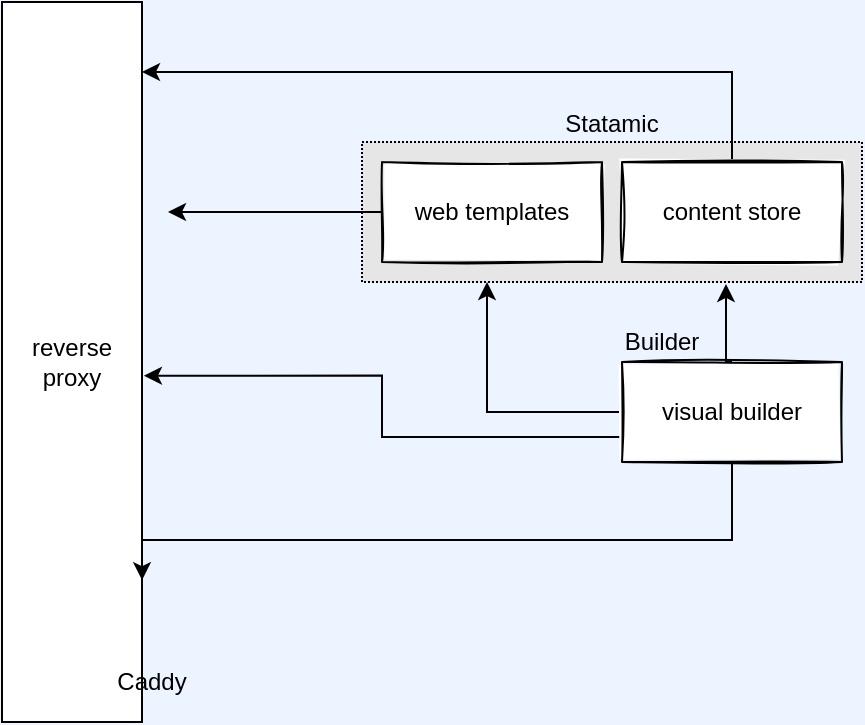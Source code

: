 <mxfile version="14.4.9" type="github">
  <diagram id="C7ztz5Pu-TQGE8I-0E4_" name="Page-1">
    <mxGraphModel dx="786" dy="563" grid="1" gridSize="10" guides="1" tooltips="1" connect="1" arrows="1" fold="1" page="1" pageScale="1" pageWidth="827" pageHeight="1169" background="#EBF4FF" math="0" shadow="0">
      <root>
        <mxCell id="0" />
        <mxCell id="1" parent="0" />
        <mxCell id="nntMs7sBWswRGNJ5aAVg-5" value="" style="rounded=0;whiteSpace=wrap;html=1;dashed=1;dashPattern=1 1;labelBackgroundColor=none;fillColor=#E6E6E6;" vertex="1" parent="1">
          <mxGeometry x="420" y="140" width="250" height="70" as="geometry" />
        </mxCell>
        <mxCell id="nntMs7sBWswRGNJ5aAVg-1" value="reverse proxy" style="rounded=0;whiteSpace=wrap;html=1;" vertex="1" parent="1">
          <mxGeometry x="240" y="70" width="70" height="360" as="geometry" />
        </mxCell>
        <mxCell id="nntMs7sBWswRGNJ5aAVg-12" style="edgeStyle=orthogonalEdgeStyle;rounded=0;orthogonalLoop=1;jettySize=auto;html=1;" edge="1" parent="1" source="nntMs7sBWswRGNJ5aAVg-2">
          <mxGeometry relative="1" as="geometry">
            <mxPoint x="323" y="175" as="targetPoint" />
          </mxGeometry>
        </mxCell>
        <mxCell id="nntMs7sBWswRGNJ5aAVg-2" value="&lt;div&gt;web templates&lt;/div&gt;" style="rounded=0;whiteSpace=wrap;html=1;sketch=1;" vertex="1" parent="1">
          <mxGeometry x="430" y="150" width="110" height="50" as="geometry" />
        </mxCell>
        <mxCell id="nntMs7sBWswRGNJ5aAVg-13" style="edgeStyle=orthogonalEdgeStyle;rounded=0;orthogonalLoop=1;jettySize=auto;html=1;exitX=0.5;exitY=0;exitDx=0;exitDy=0;" edge="1" parent="1" source="nntMs7sBWswRGNJ5aAVg-3" target="nntMs7sBWswRGNJ5aAVg-1">
          <mxGeometry relative="1" as="geometry">
            <mxPoint x="352" y="105" as="targetPoint" />
            <Array as="points">
              <mxPoint x="605" y="105" />
            </Array>
          </mxGeometry>
        </mxCell>
        <mxCell id="nntMs7sBWswRGNJ5aAVg-3" value="content store" style="rounded=0;whiteSpace=wrap;html=1;sketch=1;" vertex="1" parent="1">
          <mxGeometry x="550" y="150" width="110" height="50" as="geometry" />
        </mxCell>
        <mxCell id="nntMs7sBWswRGNJ5aAVg-6" value="Statamic" style="text;html=1;strokeColor=none;fillColor=none;align=center;verticalAlign=middle;whiteSpace=wrap;rounded=0;dashed=1;dashPattern=1 1;sketch=0;" vertex="1" parent="1">
          <mxGeometry x="525" y="121" width="40" height="20" as="geometry" />
        </mxCell>
        <mxCell id="nntMs7sBWswRGNJ5aAVg-9" style="edgeStyle=orthogonalEdgeStyle;rounded=0;orthogonalLoop=1;jettySize=auto;html=1;exitX=0;exitY=0.5;exitDx=0;exitDy=0;entryX=0.25;entryY=1;entryDx=0;entryDy=0;" edge="1" parent="1" source="nntMs7sBWswRGNJ5aAVg-8" target="nntMs7sBWswRGNJ5aAVg-5">
          <mxGeometry relative="1" as="geometry" />
        </mxCell>
        <mxCell id="nntMs7sBWswRGNJ5aAVg-10" style="edgeStyle=orthogonalEdgeStyle;rounded=0;orthogonalLoop=1;jettySize=auto;html=1;exitX=0.5;exitY=0;exitDx=0;exitDy=0;entryX=0.728;entryY=1.014;entryDx=0;entryDy=0;entryPerimeter=0;" edge="1" parent="1" source="nntMs7sBWswRGNJ5aAVg-8" target="nntMs7sBWswRGNJ5aAVg-5">
          <mxGeometry relative="1" as="geometry" />
        </mxCell>
        <mxCell id="nntMs7sBWswRGNJ5aAVg-16" style="edgeStyle=orthogonalEdgeStyle;rounded=0;orthogonalLoop=1;jettySize=auto;html=1;exitX=0.5;exitY=1;exitDx=0;exitDy=0;sketch=0;entryX=1;entryY=0.803;entryDx=0;entryDy=0;entryPerimeter=0;" edge="1" parent="1" source="nntMs7sBWswRGNJ5aAVg-8" target="nntMs7sBWswRGNJ5aAVg-1">
          <mxGeometry relative="1" as="geometry">
            <mxPoint x="370" y="335" as="targetPoint" />
            <Array as="points">
              <mxPoint x="605" y="339" />
            </Array>
          </mxGeometry>
        </mxCell>
        <mxCell id="nntMs7sBWswRGNJ5aAVg-18" style="edgeStyle=orthogonalEdgeStyle;rounded=0;sketch=0;orthogonalLoop=1;jettySize=auto;html=1;exitX=0;exitY=0.75;exitDx=0;exitDy=0;entryX=1.014;entryY=0.519;entryDx=0;entryDy=0;entryPerimeter=0;" edge="1" parent="1" source="nntMs7sBWswRGNJ5aAVg-8" target="nntMs7sBWswRGNJ5aAVg-1">
          <mxGeometry relative="1" as="geometry">
            <mxPoint x="350" y="288" as="targetPoint" />
          </mxGeometry>
        </mxCell>
        <mxCell id="nntMs7sBWswRGNJ5aAVg-8" value="visual builder" style="rounded=0;whiteSpace=wrap;html=1;sketch=1;" vertex="1" parent="1">
          <mxGeometry x="550" y="250" width="110" height="50" as="geometry" />
        </mxCell>
        <mxCell id="nntMs7sBWswRGNJ5aAVg-11" value="Builder" style="text;html=1;strokeColor=none;fillColor=none;align=center;verticalAlign=middle;whiteSpace=wrap;rounded=0;dashed=1;dashPattern=1 1;" vertex="1" parent="1">
          <mxGeometry x="550" y="230" width="40" height="20" as="geometry" />
        </mxCell>
        <mxCell id="nntMs7sBWswRGNJ5aAVg-17" value="Caddy" style="text;html=1;strokeColor=none;fillColor=none;align=center;verticalAlign=middle;whiteSpace=wrap;rounded=0;dashed=1;dashPattern=1 1;sketch=0;" vertex="1" parent="1">
          <mxGeometry x="295" y="400" width="40" height="20" as="geometry" />
        </mxCell>
      </root>
    </mxGraphModel>
  </diagram>
</mxfile>
